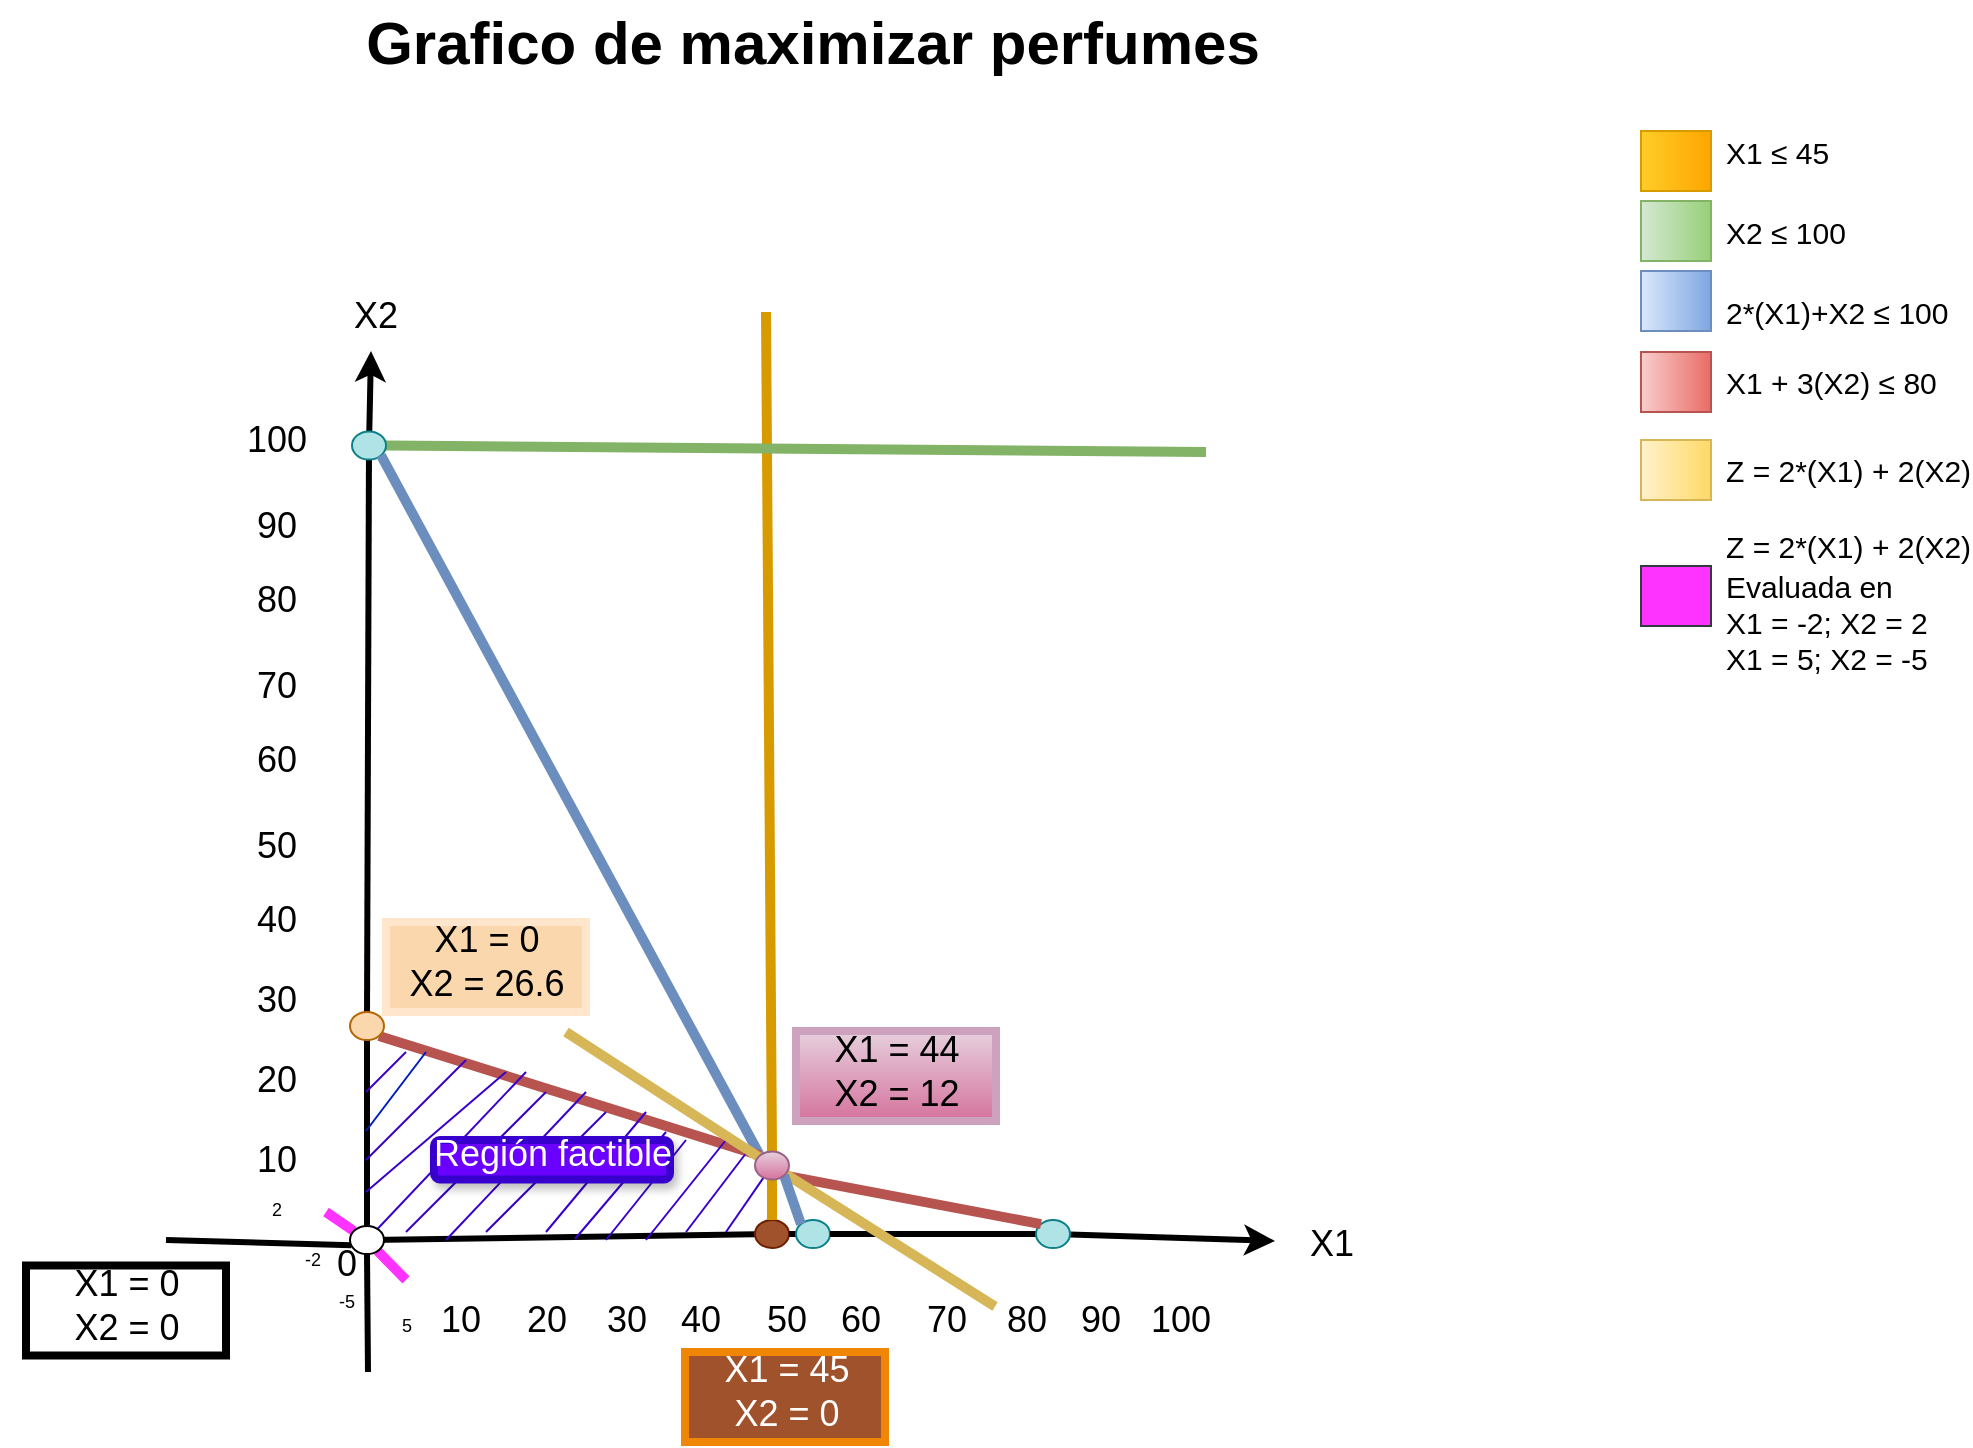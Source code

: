 <mxfile version="21.1.1" type="github">
  <diagram id="07fea595-8f29-1299-0266-81d95cde20df" name="Page-1">
    <mxGraphModel dx="-651" dy="60" grid="1" gridSize="10" guides="1" tooltips="1" connect="1" arrows="1" fold="1" page="1" pageScale="1" pageWidth="1169" pageHeight="827" background="none" math="0" shadow="0">
      <root>
        <mxCell id="0" />
        <mxCell id="1" parent="0" />
        <mxCell id="727" value="" style="edgeStyle=none;html=1;fontColor=#000000;strokeWidth=3;strokeColor=#000000;startArrow=none;" parent="1" source="Sir0Li-0Dpy--8XOf5-H-782" edge="1">
          <mxGeometry width="100" height="100" relative="1" as="geometry">
            <mxPoint x="2622" y="1474" as="sourcePoint" />
            <mxPoint x="2622.5" y="1029.5" as="targetPoint" />
          </mxGeometry>
        </mxCell>
        <mxCell id="734" value="" style="edgeStyle=none;html=1;fontColor=#000000;strokeWidth=3;strokeColor=#000000;startArrow=none;" parent="1" source="Sir0Li-0Dpy--8XOf5-H-796" edge="1">
          <mxGeometry width="100" height="100" relative="1" as="geometry">
            <mxPoint x="2622" y="1474" as="sourcePoint" />
            <mxPoint x="3074.5" y="1474.5" as="targetPoint" />
          </mxGeometry>
        </mxCell>
        <mxCell id="735" value="X1" style="text;spacingTop=-5;html=1;fontSize=18;fontStyle=0;points=[];strokeColor=none;" parent="1" vertex="1">
          <mxGeometry x="3090" y="1464" width="40" height="20" as="geometry" />
        </mxCell>
        <mxCell id="739" value="" style="whiteSpace=wrap;fillColor=#dae8fc;gradientColor=#7ea6e0;gradientDirection=east;strokeColor=#6c8ebf;html=1;" parent="1" vertex="1">
          <mxGeometry x="3257.5" y="989.5" width="35.0" height="30.0" as="geometry" />
        </mxCell>
        <mxCell id="740" value="" style="whiteSpace=wrap;fillColor=#d5e8d4;gradientColor=#97d077;gradientDirection=east;strokeColor=#82b366;html=1;" parent="1" vertex="1">
          <mxGeometry x="3257.5" y="954.5" width="35.0" height="30.0" as="geometry" />
        </mxCell>
        <mxCell id="742" value="X1 ≤ 45" style="text;spacingTop=-5;html=1;points=[];fontSize=15;" parent="1" vertex="1">
          <mxGeometry x="3297.5" y="919.5" width="80" height="20" as="geometry" />
        </mxCell>
        <mxCell id="743" value="X2 ≤ 100" style="text;spacingTop=-5;html=1;points=[];fontSize=15;" parent="1" vertex="1">
          <mxGeometry x="3297.5" y="959.5" width="80" height="20" as="geometry" />
        </mxCell>
        <mxCell id="744" value="2*(X1)+X2 ≤ 100" style="text;spacingTop=-5;html=1;points=[];fontSize=15;" parent="1" vertex="1">
          <mxGeometry x="3297.5" y="999.5" width="80" height="20" as="geometry" />
        </mxCell>
        <mxCell id="745" value="X2" style="text;spacingTop=-5;html=1;fontSize=18;fontStyle=0;points=[]" parent="1" vertex="1">
          <mxGeometry x="2612" y="999.5" width="80" height="20" as="geometry" />
        </mxCell>
        <mxCell id="746" value="0" style="text;spacingTop=-5;align=center;verticalAlign=middle;fontStyle=0;html=1;fontSize=18;points=[]" parent="1" vertex="1">
          <mxGeometry x="2599.5" y="1478" width="20" height="20" as="geometry" />
        </mxCell>
        <mxCell id="747" value="10" style="text;spacingTop=-5;align=center;verticalAlign=middle;fontStyle=0;html=1;fontSize=18;points=[]" parent="1" vertex="1">
          <mxGeometry x="2560" y="1409.5" width="30" height="54.5" as="geometry" />
        </mxCell>
        <mxCell id="749" value="Grafico de maximizar perfumes" style="text;spacingTop=-5;align=center;verticalAlign=middle;fontSize=30;fontStyle=1;html=1;points=[]" parent="1" vertex="1">
          <mxGeometry x="2437.5" y="854.5" width="810" height="45" as="geometry" />
        </mxCell>
        <mxCell id="Sir0Li-0Dpy--8XOf5-H-752" value="20" style="text;spacingTop=-5;align=center;verticalAlign=middle;fontStyle=0;html=1;fontSize=18;points=[]" parent="1" vertex="1">
          <mxGeometry x="2560" y="1369.5" width="30" height="54.5" as="geometry" />
        </mxCell>
        <mxCell id="Sir0Li-0Dpy--8XOf5-H-753" value="30" style="text;spacingTop=-5;align=center;verticalAlign=middle;fontStyle=0;html=1;fontSize=18;points=[]" parent="1" vertex="1">
          <mxGeometry x="2560" y="1329.5" width="30" height="54.5" as="geometry" />
        </mxCell>
        <mxCell id="Sir0Li-0Dpy--8XOf5-H-754" value="40" style="text;spacingTop=-5;align=center;verticalAlign=middle;fontStyle=0;html=1;fontSize=18;points=[]" parent="1" vertex="1">
          <mxGeometry x="2560" y="1289.5" width="30" height="54.5" as="geometry" />
        </mxCell>
        <mxCell id="Sir0Li-0Dpy--8XOf5-H-755" value="50" style="text;spacingTop=-5;align=center;verticalAlign=middle;fontStyle=0;html=1;fontSize=18;points=[]" parent="1" vertex="1">
          <mxGeometry x="2560" y="1251.75" width="30" height="54.5" as="geometry" />
        </mxCell>
        <mxCell id="Sir0Li-0Dpy--8XOf5-H-756" value="60" style="text;spacingTop=-5;align=center;verticalAlign=middle;fontStyle=0;html=1;fontSize=18;points=[]" parent="1" vertex="1">
          <mxGeometry x="2560" y="1209.5" width="30" height="54.5" as="geometry" />
        </mxCell>
        <mxCell id="Sir0Li-0Dpy--8XOf5-H-757" value="70" style="text;spacingTop=-5;align=center;verticalAlign=middle;fontStyle=0;html=1;fontSize=18;points=[]" parent="1" vertex="1">
          <mxGeometry x="2560" y="1171.75" width="30" height="54.5" as="geometry" />
        </mxCell>
        <mxCell id="Sir0Li-0Dpy--8XOf5-H-758" value="80" style="text;spacingTop=-5;align=center;verticalAlign=middle;fontStyle=0;html=1;fontSize=18;points=[]" parent="1" vertex="1">
          <mxGeometry x="2560" y="1129.5" width="30" height="54.5" as="geometry" />
        </mxCell>
        <mxCell id="Sir0Li-0Dpy--8XOf5-H-759" value="90" style="text;spacingTop=-5;align=center;verticalAlign=middle;fontStyle=0;html=1;fontSize=18;points=[]" parent="1" vertex="1">
          <mxGeometry x="2560" y="1092.5" width="30" height="54.5" as="geometry" />
        </mxCell>
        <mxCell id="Sir0Li-0Dpy--8XOf5-H-760" value="100" style="text;spacingTop=-5;align=center;verticalAlign=middle;fontStyle=0;html=1;fontSize=18;points=[]" parent="1" vertex="1">
          <mxGeometry x="2560" y="1049.5" width="30" height="54.5" as="geometry" />
        </mxCell>
        <mxCell id="Sir0Li-0Dpy--8XOf5-H-762" value="10" style="text;spacingTop=-5;align=center;verticalAlign=middle;fontStyle=0;html=1;fontSize=18;points=[]" parent="1" vertex="1">
          <mxGeometry x="2652" y="1489.5" width="30" height="54.5" as="geometry" />
        </mxCell>
        <mxCell id="Sir0Li-0Dpy--8XOf5-H-763" value="20" style="text;spacingTop=-5;align=center;verticalAlign=middle;fontStyle=0;html=1;fontSize=18;points=[]" parent="1" vertex="1">
          <mxGeometry x="2694.5" y="1489.5" width="30" height="54.5" as="geometry" />
        </mxCell>
        <mxCell id="Sir0Li-0Dpy--8XOf5-H-764" value="30" style="text;spacingTop=-5;align=center;verticalAlign=middle;fontStyle=0;html=1;fontSize=18;points=[]" parent="1" vertex="1">
          <mxGeometry x="2734.5" y="1489.5" width="30" height="54.5" as="geometry" />
        </mxCell>
        <mxCell id="Sir0Li-0Dpy--8XOf5-H-765" value="50" style="text;spacingTop=-5;align=center;verticalAlign=middle;fontStyle=0;html=1;fontSize=18;points=[]" parent="1" vertex="1">
          <mxGeometry x="2814.5" y="1489.5" width="30" height="54.5" as="geometry" />
        </mxCell>
        <mxCell id="Sir0Li-0Dpy--8XOf5-H-766" value="40" style="text;spacingTop=-5;align=center;verticalAlign=middle;fontStyle=0;html=1;fontSize=18;points=[]" parent="1" vertex="1">
          <mxGeometry x="2772" y="1489.5" width="30" height="54.5" as="geometry" />
        </mxCell>
        <mxCell id="Sir0Li-0Dpy--8XOf5-H-767" value="60" style="text;spacingTop=-5;align=center;verticalAlign=middle;fontStyle=0;html=1;fontSize=18;points=[]" parent="1" vertex="1">
          <mxGeometry x="2852" y="1489.5" width="30" height="54.5" as="geometry" />
        </mxCell>
        <mxCell id="Sir0Li-0Dpy--8XOf5-H-768" value="70" style="text;spacingTop=-5;align=center;verticalAlign=middle;fontStyle=0;html=1;fontSize=18;points=[]" parent="1" vertex="1">
          <mxGeometry x="2894.5" y="1489.5" width="30" height="54.5" as="geometry" />
        </mxCell>
        <mxCell id="Sir0Li-0Dpy--8XOf5-H-769" value="80" style="text;spacingTop=-5;align=center;verticalAlign=middle;fontStyle=0;html=1;fontSize=18;points=[]" parent="1" vertex="1">
          <mxGeometry x="2934.5" y="1489.5" width="30" height="54.5" as="geometry" />
        </mxCell>
        <mxCell id="Sir0Li-0Dpy--8XOf5-H-770" value="90" style="text;spacingTop=-5;align=center;verticalAlign=middle;fontStyle=0;html=1;fontSize=18;points=[]" parent="1" vertex="1">
          <mxGeometry x="2972" y="1489.5" width="30" height="54.5" as="geometry" />
        </mxCell>
        <mxCell id="Sir0Li-0Dpy--8XOf5-H-771" value="100" style="text;spacingTop=-5;align=center;verticalAlign=middle;fontStyle=0;html=1;fontSize=18;points=[]" parent="1" vertex="1">
          <mxGeometry x="3012" y="1489.5" width="30" height="54.5" as="geometry" />
        </mxCell>
        <mxCell id="Sir0Li-0Dpy--8XOf5-H-772" value="" style="endArrow=none;html=1;strokeWidth=5;rounded=0;fillColor=#ffcd28;gradientColor=#ffa500;strokeColor=#d79b00;startArrow=none;exitX=0.5;exitY=0;exitDx=0;exitDy=0;" parent="1" source="Sir0Li-0Dpy--8XOf5-H-800" edge="1">
          <mxGeometry width="50" height="50" relative="1" as="geometry">
            <mxPoint x="2823" y="1460" as="sourcePoint" />
            <mxPoint x="2820" y="1010" as="targetPoint" />
          </mxGeometry>
        </mxCell>
        <mxCell id="Sir0Li-0Dpy--8XOf5-H-775" value="" style="edgeStyle=none;html=1;fontColor=#000000;strokeWidth=3;strokeColor=#000000;endArrow=none;" parent="1" target="Sir0Li-0Dpy--8XOf5-H-774" edge="1">
          <mxGeometry width="100" height="100" relative="1" as="geometry">
            <mxPoint x="2622" y="1474" as="sourcePoint" />
            <mxPoint x="3074.5" y="1474.5" as="targetPoint" />
          </mxGeometry>
        </mxCell>
        <mxCell id="Sir0Li-0Dpy--8XOf5-H-776" value="" style="endArrow=none;html=1;strokeWidth=5;rounded=0;fillColor=#ffcd28;gradientColor=#ffa500;strokeColor=#d79b00;" parent="1" target="Sir0Li-0Dpy--8XOf5-H-774" edge="1">
          <mxGeometry width="50" height="50" relative="1" as="geometry">
            <mxPoint x="2820" y="1470" as="sourcePoint" />
            <mxPoint x="2820" y="1010" as="targetPoint" />
          </mxGeometry>
        </mxCell>
        <mxCell id="Sir0Li-0Dpy--8XOf5-H-774" value="" style="ellipse;whiteSpace=wrap;html=1;fillColor=#a0522d;strokeColor=#6D1F00;fontColor=#ffffff;" parent="1" vertex="1">
          <mxGeometry x="2814.5" y="1464" width="17" height="14" as="geometry" />
        </mxCell>
        <mxCell id="Sir0Li-0Dpy--8XOf5-H-777" value="" style="whiteSpace=wrap;fillColor=#ffcd28;gradientColor=#ffa500;gradientDirection=east;strokeColor=#d79b00;html=1;" parent="1" vertex="1">
          <mxGeometry x="3257.5" y="919.5" width="35.0" height="30.0" as="geometry" />
        </mxCell>
        <mxCell id="Sir0Li-0Dpy--8XOf5-H-779" value="" style="whiteSpace=wrap;fillColor=#f8cecc;gradientColor=#ea6b66;gradientDirection=east;strokeColor=#b85450;html=1;" parent="1" vertex="1">
          <mxGeometry x="3257.5" y="1030" width="35.0" height="30.0" as="geometry" />
        </mxCell>
        <mxCell id="Sir0Li-0Dpy--8XOf5-H-780" value="X1 + 3(X2) ≤ 80" style="text;spacingTop=-5;html=1;points=[];fontSize=15;" parent="1" vertex="1">
          <mxGeometry x="3297.5" y="1035" width="80" height="20" as="geometry" />
        </mxCell>
        <mxCell id="Sir0Li-0Dpy--8XOf5-H-783" value="" style="endArrow=none;html=1;strokeWidth=5;rounded=0;fillColor=#d5e8d4;gradientColor=#97d077;strokeColor=#82b366;startArrow=none;" parent="1" target="Sir0Li-0Dpy--8XOf5-H-782" edge="1">
          <mxGeometry width="50" height="50" relative="1" as="geometry">
            <mxPoint x="3040" y="1080" as="sourcePoint" />
            <mxPoint x="2630" y="1080" as="targetPoint" />
          </mxGeometry>
        </mxCell>
        <mxCell id="Sir0Li-0Dpy--8XOf5-H-784" value="" style="edgeStyle=none;html=1;fontColor=#000000;strokeWidth=3;strokeColor=#000000;endArrow=none;startArrow=none;" parent="1" source="Sir0Li-0Dpy--8XOf5-H-794" target="Sir0Li-0Dpy--8XOf5-H-782" edge="1">
          <mxGeometry width="100" height="100" relative="1" as="geometry">
            <mxPoint x="2622" y="1474" as="sourcePoint" />
            <mxPoint x="2622.5" y="1029.5" as="targetPoint" />
          </mxGeometry>
        </mxCell>
        <mxCell id="Sir0Li-0Dpy--8XOf5-H-782" value="" style="ellipse;whiteSpace=wrap;html=1;fillColor=#b0e3e6;strokeColor=#0e8088;" parent="1" vertex="1">
          <mxGeometry x="2613" y="1069.75" width="17" height="14" as="geometry" />
        </mxCell>
        <mxCell id="Sir0Li-0Dpy--8XOf5-H-785" value="" style="endArrow=none;html=1;strokeWidth=5;rounded=0;fillColor=#dae8fc;gradientColor=#7ea6e0;strokeColor=#6c8ebf;startArrow=none;entryX=1;entryY=1;entryDx=0;entryDy=0;exitX=0;exitY=0;exitDx=0;exitDy=0;" parent="1" source="Sir0Li-0Dpy--8XOf5-H-800" target="Sir0Li-0Dpy--8XOf5-H-782" edge="1">
          <mxGeometry width="50" height="50" relative="1" as="geometry">
            <mxPoint x="2840" y="1470" as="sourcePoint" />
            <mxPoint x="2639" y="1087" as="targetPoint" />
          </mxGeometry>
        </mxCell>
        <mxCell id="Sir0Li-0Dpy--8XOf5-H-787" value="" style="edgeStyle=none;html=1;fontColor=#000000;strokeWidth=3;strokeColor=#000000;startArrow=none;endArrow=none;" parent="1" source="Sir0Li-0Dpy--8XOf5-H-774" target="Sir0Li-0Dpy--8XOf5-H-786" edge="1">
          <mxGeometry width="100" height="100" relative="1" as="geometry">
            <mxPoint x="2831" y="1471" as="sourcePoint" />
            <mxPoint x="3074.5" y="1474.5" as="targetPoint" />
          </mxGeometry>
        </mxCell>
        <mxCell id="Sir0Li-0Dpy--8XOf5-H-786" value="" style="ellipse;whiteSpace=wrap;html=1;fillColor=#b0e3e6;strokeColor=#0e8088;" parent="1" vertex="1">
          <mxGeometry x="2835" y="1464" width="17" height="14" as="geometry" />
        </mxCell>
        <mxCell id="Sir0Li-0Dpy--8XOf5-H-788" value="" style="endArrow=none;html=1;strokeWidth=5;rounded=0;fillColor=#f8cecc;gradientColor=#ea6b66;strokeColor=#b85450;startArrow=none;entryX=1;entryY=1;entryDx=0;entryDy=0;exitX=0;exitY=0;exitDx=0;exitDy=0;" parent="1" source="Sir0Li-0Dpy--8XOf5-H-800" target="Sir0Li-0Dpy--8XOf5-H-794" edge="1">
          <mxGeometry width="50" height="50" relative="1" as="geometry">
            <mxPoint x="2960" y="1460" as="sourcePoint" />
            <mxPoint x="2650" y="1400" as="targetPoint" />
          </mxGeometry>
        </mxCell>
        <mxCell id="Sir0Li-0Dpy--8XOf5-H-795" value="" style="edgeStyle=none;html=1;fontColor=#000000;strokeWidth=3;strokeColor=#000000;endArrow=none;" parent="1" target="Sir0Li-0Dpy--8XOf5-H-794" edge="1" source="Sir0Li-0Dpy--8XOf5-H-834">
          <mxGeometry width="100" height="100" relative="1" as="geometry">
            <mxPoint x="2622" y="1474" as="sourcePoint" />
            <mxPoint x="2621" y="1084" as="targetPoint" />
          </mxGeometry>
        </mxCell>
        <mxCell id="Sir0Li-0Dpy--8XOf5-H-794" value="" style="ellipse;whiteSpace=wrap;html=1;fillColor=#fad7ac;strokeColor=#b46504;" parent="1" vertex="1">
          <mxGeometry x="2612" y="1360" width="17" height="14" as="geometry" />
        </mxCell>
        <mxCell id="Sir0Li-0Dpy--8XOf5-H-797" value="" style="edgeStyle=none;html=1;fontColor=#000000;strokeWidth=3;strokeColor=#000000;startArrow=none;endArrow=none;" parent="1" source="Sir0Li-0Dpy--8XOf5-H-786" target="Sir0Li-0Dpy--8XOf5-H-796" edge="1">
          <mxGeometry width="100" height="100" relative="1" as="geometry">
            <mxPoint x="2852" y="1471" as="sourcePoint" />
            <mxPoint x="3074.5" y="1474.5" as="targetPoint" />
          </mxGeometry>
        </mxCell>
        <mxCell id="Sir0Li-0Dpy--8XOf5-H-796" value="" style="ellipse;whiteSpace=wrap;html=1;fillColor=#b0e3e6;strokeColor=#0e8088;" parent="1" vertex="1">
          <mxGeometry x="2955" y="1464" width="17" height="14" as="geometry" />
        </mxCell>
        <mxCell id="Sir0Li-0Dpy--8XOf5-H-801" value="" style="endArrow=none;html=1;strokeWidth=5;rounded=0;fillColor=#f8cecc;gradientColor=#ea6b66;strokeColor=#b85450;startArrow=none;entryX=1;entryY=1;entryDx=0;entryDy=0;exitX=0;exitY=0;exitDx=0;exitDy=0;" parent="1" source="Sir0Li-0Dpy--8XOf5-H-796" target="Sir0Li-0Dpy--8XOf5-H-800" edge="1">
          <mxGeometry width="50" height="50" relative="1" as="geometry">
            <mxPoint x="2957" y="1466" as="sourcePoint" />
            <mxPoint x="2627" y="1372" as="targetPoint" />
          </mxGeometry>
        </mxCell>
        <mxCell id="Sir0Li-0Dpy--8XOf5-H-806" value="" style="endArrow=none;html=1;rounded=0;fillColor=#6a00ff;strokeColor=#3700CC;" parent="1" edge="1">
          <mxGeometry width="50" height="50" relative="1" as="geometry">
            <mxPoint x="2620" y="1434" as="sourcePoint" />
            <mxPoint x="2670" y="1384" as="targetPoint" />
          </mxGeometry>
        </mxCell>
        <mxCell id="Sir0Li-0Dpy--8XOf5-H-807" value="" style="endArrow=none;html=1;rounded=0;fillColor=#6a00ff;strokeColor=#3700CC;" parent="1" edge="1">
          <mxGeometry width="50" height="50" relative="1" as="geometry">
            <mxPoint x="2620" y="1450" as="sourcePoint" />
            <mxPoint x="2690" y="1390" as="targetPoint" />
          </mxGeometry>
        </mxCell>
        <mxCell id="Sir0Li-0Dpy--8XOf5-H-808" value="" style="endArrow=none;html=1;rounded=0;fillColor=#6a00ff;strokeColor=#3700CC;startArrow=none;" parent="1" source="Sir0Li-0Dpy--8XOf5-H-834" edge="1">
          <mxGeometry width="50" height="50" relative="1" as="geometry">
            <mxPoint x="2620" y="1470" as="sourcePoint" />
            <mxPoint x="2700" y="1390" as="targetPoint" />
          </mxGeometry>
        </mxCell>
        <mxCell id="Sir0Li-0Dpy--8XOf5-H-809" value="" style="endArrow=none;html=1;rounded=0;fillColor=#6a00ff;strokeColor=#3700CC;" parent="1" edge="1">
          <mxGeometry width="50" height="50" relative="1" as="geometry">
            <mxPoint x="2640" y="1470" as="sourcePoint" />
            <mxPoint x="2710" y="1400" as="targetPoint" />
          </mxGeometry>
        </mxCell>
        <mxCell id="Sir0Li-0Dpy--8XOf5-H-810" value="" style="endArrow=none;html=1;rounded=0;fillColor=#6a00ff;strokeColor=#3700CC;" parent="1" edge="1">
          <mxGeometry width="50" height="50" relative="1" as="geometry">
            <mxPoint x="2660" y="1474" as="sourcePoint" />
            <mxPoint x="2730" y="1400" as="targetPoint" />
          </mxGeometry>
        </mxCell>
        <mxCell id="Sir0Li-0Dpy--8XOf5-H-811" value="" style="endArrow=none;html=1;rounded=0;fillColor=#6a00ff;strokeColor=#3700CC;" parent="1" edge="1">
          <mxGeometry width="50" height="50" relative="1" as="geometry">
            <mxPoint x="2680" y="1470" as="sourcePoint" />
            <mxPoint x="2740" y="1410" as="targetPoint" />
          </mxGeometry>
        </mxCell>
        <mxCell id="Sir0Li-0Dpy--8XOf5-H-812" value="" style="endArrow=none;html=1;rounded=0;fillColor=#6a00ff;strokeColor=#3700CC;" parent="1" edge="1">
          <mxGeometry width="50" height="50" relative="1" as="geometry">
            <mxPoint x="2710" y="1470" as="sourcePoint" />
            <mxPoint x="2760" y="1410" as="targetPoint" />
          </mxGeometry>
        </mxCell>
        <mxCell id="Sir0Li-0Dpy--8XOf5-H-813" value="" style="endArrow=none;html=1;rounded=0;fillColor=#6a00ff;strokeColor=#3700CC;" parent="1" edge="1">
          <mxGeometry width="50" height="50" relative="1" as="geometry">
            <mxPoint x="2724.5" y="1473.5" as="sourcePoint" />
            <mxPoint x="2770" y="1420" as="targetPoint" />
          </mxGeometry>
        </mxCell>
        <mxCell id="Sir0Li-0Dpy--8XOf5-H-814" value="" style="endArrow=none;html=1;rounded=0;fillColor=#6a00ff;strokeColor=#3700CC;" parent="1" edge="1">
          <mxGeometry width="50" height="50" relative="1" as="geometry">
            <mxPoint x="2740" y="1474" as="sourcePoint" />
            <mxPoint x="2780" y="1424" as="targetPoint" />
          </mxGeometry>
        </mxCell>
        <mxCell id="Sir0Li-0Dpy--8XOf5-H-819" value="" style="endArrow=none;html=1;rounded=0;fillColor=#6a00ff;strokeColor=#3700CC;" parent="1" edge="1">
          <mxGeometry width="50" height="50" relative="1" as="geometry">
            <mxPoint x="2760" y="1474" as="sourcePoint" />
            <mxPoint x="2800" y="1424" as="targetPoint" />
          </mxGeometry>
        </mxCell>
        <mxCell id="Sir0Li-0Dpy--8XOf5-H-820" value="" style="endArrow=none;html=1;rounded=0;fillColor=#6a00ff;strokeColor=#3700CC;" parent="1" edge="1">
          <mxGeometry width="50" height="50" relative="1" as="geometry">
            <mxPoint x="2780" y="1470" as="sourcePoint" />
            <mxPoint x="2812" y="1428" as="targetPoint" />
          </mxGeometry>
        </mxCell>
        <mxCell id="Sir0Li-0Dpy--8XOf5-H-821" value="" style="endArrow=none;html=1;rounded=0;fillColor=#6a00ff;strokeColor=#3700CC;" parent="1" source="Sir0Li-0Dpy--8XOf5-H-800" edge="1">
          <mxGeometry width="50" height="50" relative="1" as="geometry">
            <mxPoint x="2800" y="1470" as="sourcePoint" />
            <mxPoint x="2820" y="1438" as="targetPoint" />
          </mxGeometry>
        </mxCell>
        <mxCell id="Sir0Li-0Dpy--8XOf5-H-822" value="" style="endArrow=none;html=1;rounded=0;fillColor=#0050ef;strokeColor=#001DBC;" parent="1" edge="1">
          <mxGeometry width="50" height="50" relative="1" as="geometry">
            <mxPoint x="2620" y="1419.5" as="sourcePoint" />
            <mxPoint x="2650" y="1380" as="targetPoint" />
          </mxGeometry>
        </mxCell>
        <mxCell id="Sir0Li-0Dpy--8XOf5-H-823" value="" style="endArrow=none;html=1;rounded=0;fillColor=#6a00ff;strokeColor=#3700CC;" parent="1" edge="1">
          <mxGeometry width="50" height="50" relative="1" as="geometry">
            <mxPoint x="2620" y="1400" as="sourcePoint" />
            <mxPoint x="2640" y="1380" as="targetPoint" />
          </mxGeometry>
        </mxCell>
        <mxCell id="Sir0Li-0Dpy--8XOf5-H-829" value="Región factible" style="text;spacingTop=-5;align=center;verticalAlign=middle;fontStyle=0;html=1;fontSize=18;points=[];fillColor=#6a00ff;fontColor=#ffffff;strokeColor=#3700CC;strokeWidth=4;perimeterSpacing=0;rounded=1;glass=0;shadow=1;" parent="1" vertex="1">
          <mxGeometry x="2654" y="1424" width="118" height="19.75" as="geometry" />
        </mxCell>
        <mxCell id="Sir0Li-0Dpy--8XOf5-H-832" value="&lt;div&gt;X1 = 0&lt;/div&gt;&lt;div&gt;X2 = 26.6&lt;br&gt;&lt;/div&gt;" style="text;spacingTop=-5;align=center;verticalAlign=middle;fontStyle=0;html=1;fontSize=18;points=[];fillColor=#fad7ac;strokeColor=#FFE6CC;strokeWidth=4;" parent="1" vertex="1">
          <mxGeometry x="2630" y="1315" width="100" height="45" as="geometry" />
        </mxCell>
        <mxCell id="Sir0Li-0Dpy--8XOf5-H-833" value="&lt;div&gt;X1 = 44&lt;br&gt;&lt;/div&gt;&lt;div&gt;X2 = 12&lt;br&gt;&lt;/div&gt;" style="text;spacingTop=-5;align=center;verticalAlign=middle;fontStyle=0;html=1;fontSize=18;points=[];fillColor=#e6d0de;strokeColor=#CDA2BE;strokeWidth=4;gradientColor=#d5739d;" parent="1" vertex="1">
          <mxGeometry x="2835" y="1369.5" width="100" height="45" as="geometry" />
        </mxCell>
        <mxCell id="Sir0Li-0Dpy--8XOf5-H-835" value="" style="endArrow=none;html=1;rounded=0;fillColor=#6a00ff;strokeColor=#3700CC;" parent="1" target="Sir0Li-0Dpy--8XOf5-H-834" edge="1">
          <mxGeometry width="50" height="50" relative="1" as="geometry">
            <mxPoint x="2620" y="1470" as="sourcePoint" />
            <mxPoint x="2700" y="1390" as="targetPoint" />
          </mxGeometry>
        </mxCell>
        <mxCell id="Sir0Li-0Dpy--8XOf5-H-837" value="&lt;div&gt;X1 = 0&lt;/div&gt;&lt;div&gt;X2 = 0&lt;br&gt;&lt;/div&gt;" style="text;spacingTop=-5;align=center;verticalAlign=middle;fontStyle=0;html=1;fontSize=18;points=[];strokeWidth=4;strokeColor=default;" parent="1" vertex="1">
          <mxGeometry x="2450" y="1486.75" width="100" height="45" as="geometry" />
        </mxCell>
        <mxCell id="qLip77eDw8mf1XwbbiTk-749" value="" style="whiteSpace=wrap;fillColor=#fff2cc;gradientDirection=east;strokeColor=#d6b656;html=1;gradientColor=#ffd966;" parent="1" vertex="1">
          <mxGeometry x="3257.5" y="1074" width="35.0" height="30.0" as="geometry" />
        </mxCell>
        <mxCell id="qLip77eDw8mf1XwbbiTk-750" value="Z = 2*(X1) + 2(X2) " style="text;spacingTop=-5;html=1;points=[];fontSize=15;" parent="1" vertex="1">
          <mxGeometry x="3297.5" y="1079" width="80" height="20" as="geometry" />
        </mxCell>
        <mxCell id="qLip77eDw8mf1XwbbiTk-751" value="" style="endArrow=none;html=1;strokeWidth=5;rounded=0;fillColor=#fff2cc;strokeColor=#d6b656;startArrow=none;gradientColor=#ffd966;" parent="1" source="Sir0Li-0Dpy--8XOf5-H-800" edge="1">
          <mxGeometry width="50" height="50" relative="1" as="geometry">
            <mxPoint x="2848" y="1476" as="sourcePoint" />
            <mxPoint x="2720" y="1370" as="targetPoint" />
          </mxGeometry>
        </mxCell>
        <mxCell id="qLip77eDw8mf1XwbbiTk-752" value="" style="endArrow=none;html=1;strokeWidth=5;rounded=0;fillColor=#fff2cc;strokeColor=#d6b656;startArrow=none;gradientColor=#ffd966;" parent="1" source="Sir0Li-0Dpy--8XOf5-H-769" target="Sir0Li-0Dpy--8XOf5-H-800" edge="1">
          <mxGeometry width="50" height="50" relative="1" as="geometry">
            <mxPoint x="2935" y="1507" as="sourcePoint" />
            <mxPoint x="2720" y="1370" as="targetPoint" />
          </mxGeometry>
        </mxCell>
        <mxCell id="qLip77eDw8mf1XwbbiTk-753" value="" style="endArrow=none;html=1;strokeWidth=5;rounded=0;fillColor=#dae8fc;gradientColor=#7ea6e0;strokeColor=#6c8ebf;startArrow=none;entryX=1;entryY=1;entryDx=0;entryDy=0;exitX=0;exitY=0;exitDx=0;exitDy=0;" parent="1" source="Sir0Li-0Dpy--8XOf5-H-786" target="Sir0Li-0Dpy--8XOf5-H-800" edge="1">
          <mxGeometry width="50" height="50" relative="1" as="geometry">
            <mxPoint x="2838" y="1466" as="sourcePoint" />
            <mxPoint x="2626" y="1082" as="targetPoint" />
          </mxGeometry>
        </mxCell>
        <mxCell id="qLip77eDw8mf1XwbbiTk-754" value="" style="endArrow=none;html=1;strokeWidth=5;rounded=0;fillColor=#ffcd28;gradientColor=#ffa500;strokeColor=#d79b00;startArrow=none;exitX=0.5;exitY=0;exitDx=0;exitDy=0;" parent="1" source="Sir0Li-0Dpy--8XOf5-H-774" target="Sir0Li-0Dpy--8XOf5-H-800" edge="1">
          <mxGeometry width="50" height="50" relative="1" as="geometry">
            <mxPoint x="2823" y="1464" as="sourcePoint" />
            <mxPoint x="2820" y="1010" as="targetPoint" />
          </mxGeometry>
        </mxCell>
        <mxCell id="qLip77eDw8mf1XwbbiTk-755" value="" style="endArrow=none;html=1;rounded=0;fillColor=#6a00ff;strokeColor=#3700CC;" parent="1" target="Sir0Li-0Dpy--8XOf5-H-800" edge="1">
          <mxGeometry width="50" height="50" relative="1" as="geometry">
            <mxPoint x="2800" y="1470" as="sourcePoint" />
            <mxPoint x="2820" y="1438" as="targetPoint" />
          </mxGeometry>
        </mxCell>
        <mxCell id="Sir0Li-0Dpy--8XOf5-H-800" value="" style="ellipse;whiteSpace=wrap;html=1;fillColor=#e6d0de;strokeColor=#996185;gradientColor=#d5739d;" parent="1" vertex="1">
          <mxGeometry x="2814.5" y="1429.75" width="17" height="14" as="geometry" />
        </mxCell>
        <mxCell id="IvCSP5fbKN-0Alj2uXcK-749" value="" style="endArrow=none;html=1;strokeWidth=5;rounded=0;fillColor=#dae8fc;gradientColor=#7ea6e0;strokeColor=#FF33FF;startArrow=none;" edge="1" parent="1" source="Sir0Li-0Dpy--8XOf5-H-834">
          <mxGeometry width="50" height="50" relative="1" as="geometry">
            <mxPoint x="2640" y="1494" as="sourcePoint" />
            <mxPoint x="2600" y="1460" as="targetPoint" />
          </mxGeometry>
        </mxCell>
        <mxCell id="IvCSP5fbKN-0Alj2uXcK-751" value="&lt;div&gt;X1 = 45&lt;br&gt;&lt;/div&gt;&lt;div&gt;X2 = 0&lt;br&gt;&lt;/div&gt;" style="text;spacingTop=-5;align=center;verticalAlign=middle;fontStyle=0;html=1;fontSize=18;points=[];fillColor=#a0522d;strokeColor=#F08605;strokeWidth=4;fontColor=#ffffff;" vertex="1" parent="1">
          <mxGeometry x="2779.5" y="1530" width="100" height="45" as="geometry" />
        </mxCell>
        <mxCell id="IvCSP5fbKN-0Alj2uXcK-754" value="" style="edgeStyle=none;html=1;fontColor=#000000;strokeWidth=3;strokeColor=#000000;endArrow=none;entryX=0.5;entryY=1;entryDx=0;entryDy=0;" edge="1" parent="1" target="Sir0Li-0Dpy--8XOf5-H-834">
          <mxGeometry width="100" height="100" relative="1" as="geometry">
            <mxPoint x="2621" y="1540" as="sourcePoint" />
            <mxPoint x="2621" y="1480" as="targetPoint" />
          </mxGeometry>
        </mxCell>
        <mxCell id="IvCSP5fbKN-0Alj2uXcK-758" value="" style="edgeStyle=none;html=1;fontColor=#000000;strokeWidth=3;strokeColor=#000000;endArrow=none;entryX=0.039;entryY=0.69;entryDx=0;entryDy=0;entryPerimeter=0;" edge="1" parent="1" target="Sir0Li-0Dpy--8XOf5-H-834">
          <mxGeometry width="100" height="100" relative="1" as="geometry">
            <mxPoint x="2520" y="1474" as="sourcePoint" />
            <mxPoint x="2610" y="1474" as="targetPoint" />
          </mxGeometry>
        </mxCell>
        <mxCell id="IvCSP5fbKN-0Alj2uXcK-759" value="&lt;font style=&quot;font-size: 9px;&quot;&gt;2&lt;/font&gt;" style="text;spacingTop=-5;align=center;verticalAlign=middle;fontStyle=0;html=1;fontSize=18;points=[]" vertex="1" parent="1">
          <mxGeometry x="2572.5" y="1452" width="5" height="12" as="geometry" />
        </mxCell>
        <mxCell id="IvCSP5fbKN-0Alj2uXcK-762" value="&lt;font style=&quot;font-size: 9px;&quot;&gt;-2&lt;/font&gt;" style="text;spacingTop=-5;align=center;verticalAlign=middle;fontStyle=0;html=1;fontSize=18;points=[]" vertex="1" parent="1">
          <mxGeometry x="2590" y="1477.5" width="5" height="12" as="geometry" />
        </mxCell>
        <mxCell id="IvCSP5fbKN-0Alj2uXcK-763" value="&lt;font style=&quot;font-size: 9px;&quot;&gt;-5&lt;/font&gt;" style="text;spacingTop=-5;align=center;verticalAlign=middle;fontStyle=0;html=1;fontSize=18;points=[]" vertex="1" parent="1">
          <mxGeometry x="2607" y="1498" width="5" height="12" as="geometry" />
        </mxCell>
        <mxCell id="IvCSP5fbKN-0Alj2uXcK-764" value="&lt;font style=&quot;font-size: 9px;&quot;&gt;5&lt;/font&gt;" style="text;spacingTop=-5;align=center;verticalAlign=middle;fontStyle=0;html=1;fontSize=18;points=[]" vertex="1" parent="1">
          <mxGeometry x="2630" y="1510" width="20" height="12" as="geometry" />
        </mxCell>
        <mxCell id="IvCSP5fbKN-0Alj2uXcK-765" value="" style="endArrow=none;html=1;strokeWidth=5;rounded=0;fillColor=none;startArrow=none;strokeColor=#FF33FF;" edge="1" parent="1" target="Sir0Li-0Dpy--8XOf5-H-834">
          <mxGeometry width="50" height="50" relative="1" as="geometry">
            <mxPoint x="2640" y="1494" as="sourcePoint" />
            <mxPoint x="2600" y="1460" as="targetPoint" />
          </mxGeometry>
        </mxCell>
        <mxCell id="IvCSP5fbKN-0Alj2uXcK-766" value="" style="edgeStyle=none;html=1;fontColor=#000000;strokeWidth=3;strokeColor=#000000;endArrow=none;" edge="1" parent="1" target="Sir0Li-0Dpy--8XOf5-H-834">
          <mxGeometry width="100" height="100" relative="1" as="geometry">
            <mxPoint x="2622" y="1474" as="sourcePoint" />
            <mxPoint x="2621" y="1374" as="targetPoint" />
          </mxGeometry>
        </mxCell>
        <mxCell id="Sir0Li-0Dpy--8XOf5-H-834" value="" style="ellipse;whiteSpace=wrap;html=1;" parent="1" vertex="1">
          <mxGeometry x="2612" y="1467" width="17" height="14" as="geometry" />
        </mxCell>
        <mxCell id="IvCSP5fbKN-0Alj2uXcK-767" value="" style="whiteSpace=wrap;fillColor=#FF33FF;gradientDirection=east;strokeColor=#36393d;html=1;" vertex="1" parent="1">
          <mxGeometry x="3257.5" y="1137" width="35.0" height="30.0" as="geometry" />
        </mxCell>
        <mxCell id="IvCSP5fbKN-0Alj2uXcK-768" value="Z = 2*(X1) + 2(X2) " style="text;spacingTop=-5;html=1;points=[];fontSize=15;" vertex="1" parent="1">
          <mxGeometry x="3297.5" y="1117" width="80" height="20" as="geometry" />
        </mxCell>
        <mxCell id="IvCSP5fbKN-0Alj2uXcK-769" value="&lt;div&gt;Evaluada en &lt;br&gt;&lt;/div&gt;&lt;div&gt;X1 = -2; X2 = 2&lt;/div&gt;&lt;div&gt;X1 = 5; X2 = -5&lt;br&gt;&lt;/div&gt;" style="text;spacingTop=-5;html=1;points=[];fontSize=15;" vertex="1" parent="1">
          <mxGeometry x="3297.5" y="1137" width="80" height="20" as="geometry" />
        </mxCell>
      </root>
    </mxGraphModel>
  </diagram>
</mxfile>
